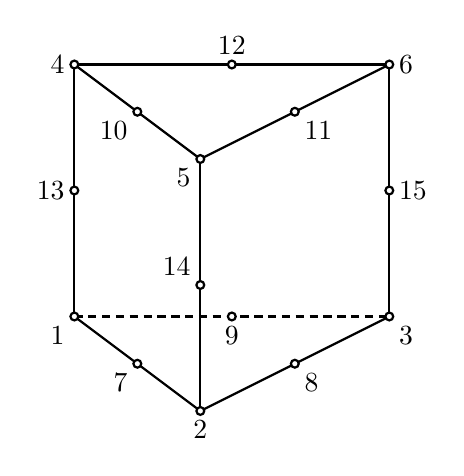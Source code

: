 \begin{tikzpicture}[scale=4,>=stealth,x={(1cm,0cm)}, y={ (0.4cm,-0.3cm) }, z={(0.0cm,0.8cm)}]
 \tikzstyle{elemnode} = [draw=black,thick,fill=white,circle,inner sep=1]
 \tikzstyle{background} = [densely dashed]

  \coordinate (n1) at (0,0,0);
  \coordinate (n2) at (0,1,0);
  \coordinate (n3) at (1,0,0);
  \coordinate (n4) at (0,0,1);
  \coordinate (n5) at (0,1,1);
  \coordinate (n6) at (1,0,1);

  % Can't use rectangle in 3d
  \draw[thick,background] (n1) -- (n3) coordinate[midway] (e3);
  \draw[thick] (n2) -- (n1) coordinate[midway] (e1);
  \draw[thick] (n2) -- (n3) coordinate[midway] (e2);
  \draw[thick] (n5) -- (n4) coordinate[midway] (e4);
  \draw[thick] (n5) -- (n6) coordinate[midway] (e5);
  \draw[thick] (n4) -- (n6) coordinate[midway] (e6);
  \draw[thick] (n1) -- (n4) coordinate[midway] (e7);
  \draw[thick] (n2) -- (n5) coordinate[midway] (e8);
  \draw[thick] (n3) -- (n6) coordinate[midway] (e9);

  % Nodes
  \node[elemnode] at (n1) {}; \node[below left ] at (n1) {1};
  \node[elemnode] at (n2) {}; \node[below      ] at (n2) {2};
  \node[elemnode] at (n3) {}; \node[below right] at (n3) {3};
  \node[elemnode] at (n4) {}; \node[      left ] at (n4) {4};
  \node[elemnode] at (n5) {}; \node[below left ] at (n5) {5};
  \node[elemnode] at (n6) {}; \node[      right] at (n6) {6};

  \node[elemnode] at (e1) {}; \node[below left ] at (e1) {7};
  \node[elemnode] at (e2) {}; \node[below right] at (e2) {8};
  \node[elemnode] at (e3) {}; \node[below      ] at (e3) {9};
  \node[elemnode] at (e4) {}; \node[below left ] at (e4) {10};
  \node[elemnode] at (e5) {}; \node[below right] at (e5) {11};
  \node[elemnode] at (e6) {}; \node[above      ] at (e6) {12};
  \node[elemnode] at (e7) {}; \node[      left ] at (e7) {13};
  \node[elemnode] at (e8) {}; \node[above left ] at (e8) {14};
  \node[elemnode] at (e9) {}; \node[      right] at (e9) {15};

\end{tikzpicture}

